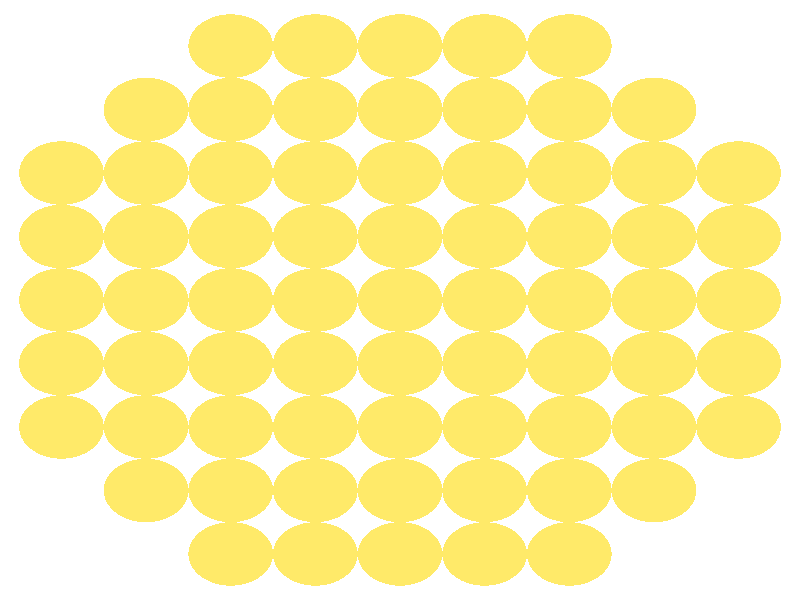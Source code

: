 #include "colors.inc"
#include "finish.inc"

global_settings {assumed_gamma 1 max_trace_level 6}
background {color White}
camera {orthographic
  right -19.28*x up 19.28*y
  direction 1.00*z
  location <0,0,50.00> look_at <0,0,0>}
light_source {<  2.00,   3.00,  40.00> color White
  area_light <0.70, 0, 0>, <0, 0.70, 0>, 3, 3
  adaptive 1 jitter}

#declare simple = finish {phong 0.7}
#declare pale = finish {ambient .5 diffuse .85 roughness .001 specular 0.200 }
#declare intermediate = finish {ambient 0.3 diffuse 0.6 specular 0.10 roughness 0.04 }
#declare vmd = finish {ambient .0 diffuse .65 phong 0.1 phong_size 40. specular 0.500 }
#declare jmol = finish {ambient .2 diffuse .6 specular 1 roughness .001 metallic}
#declare ase2 = finish {ambient 0.05 brilliance 3 diffuse 0.6 metallic specular 0.70 roughness 0.04 reflection 0.15}
#declare ase3 = finish {ambient .15 brilliance 2 diffuse .6 metallic specular 1. roughness .001 reflection .0}
#declare glass = finish {ambient .05 diffuse .3 specular 1. roughness .001}
#declare Rcell = 0.050;
#declare Rbond = 0.100;

#macro atom(LOC, R, COL, FIN)
  sphere{LOC, R texture{pigment{COL} finish{FIN}}}
#end
#macro constrain(LOC, R, COL, FIN)
union{torus{R, Rcell rotate 45*z texture{pigment{COL} finish{FIN}}}
      torus{R, Rcell rotate -45*z texture{pigment{COL} finish{FIN}}}
      translate LOC}
#end

atom(< -6.12,  -6.12, -12.24>, 1.02, rgb <1.00, 0.82, 0.14>, ase3) // #0 
atom(< -6.12,  -6.12,  -8.16>, 1.02, rgb <1.00, 0.82, 0.14>, ase3) // #1 
atom(< -6.12,  -6.12,  -4.08>, 1.02, rgb <1.00, 0.82, 0.14>, ase3) // #2 
atom(< -6.12,  -4.08, -14.28>, 1.02, rgb <1.00, 0.82, 0.14>, ase3) // #3 
atom(< -8.16,  -4.08, -12.24>, 1.02, rgb <1.00, 0.82, 0.14>, ase3) // #4 
atom(< -8.16,  -2.04, -10.20>, 1.02, rgb <1.00, 0.82, 0.14>, ase3) // #5 
atom(< -6.12,  -4.08, -10.20>, 1.02, rgb <1.00, 0.82, 0.14>, ase3) // #6 
atom(< -6.12,  -2.04, -12.24>, 1.02, rgb <1.00, 0.82, 0.14>, ase3) // #7 
atom(< -8.16,  -4.08,  -8.16>, 1.02, rgb <1.00, 0.82, 0.14>, ase3) // #8 
atom(< -8.16,  -2.04,  -6.12>, 1.02, rgb <1.00, 0.82, 0.14>, ase3) // #9 
atom(< -6.12,  -4.08,  -6.12>, 1.02, rgb <1.00, 0.82, 0.14>, ase3) // #10 
atom(< -6.12,  -2.04,  -8.16>, 1.02, rgb <1.00, 0.82, 0.14>, ase3) // #11 
atom(< -8.16,  -4.08,  -4.08>, 1.02, rgb <1.00, 0.82, 0.14>, ase3) // #12 
atom(< -6.12,  -4.08,  -2.04>, 1.02, rgb <1.00, 0.82, 0.14>, ase3) // #13 
atom(< -6.12,  -2.04,  -4.08>, 1.02, rgb <1.00, 0.82, 0.14>, ase3) // #14 
atom(< -6.12,   0.00, -14.28>, 1.02, rgb <1.00, 0.82, 0.14>, ase3) // #15 
atom(< -8.16,   0.00, -12.24>, 1.02, rgb <1.00, 0.82, 0.14>, ase3) // #16 
atom(< -8.16,   2.04, -10.20>, 1.02, rgb <1.00, 0.82, 0.14>, ase3) // #17 
atom(< -6.12,   0.00, -10.20>, 1.02, rgb <1.00, 0.82, 0.14>, ase3) // #18 
atom(< -6.12,   2.04, -12.24>, 1.02, rgb <1.00, 0.82, 0.14>, ase3) // #19 
atom(< -8.16,   0.00,  -8.16>, 1.02, rgb <1.00, 0.82, 0.14>, ase3) // #20 
atom(< -8.16,   2.04,  -6.12>, 1.02, rgb <1.00, 0.82, 0.14>, ase3) // #21 
atom(< -6.12,   0.00,  -6.12>, 1.02, rgb <1.00, 0.82, 0.14>, ase3) // #22 
atom(< -6.12,   2.04,  -8.16>, 1.02, rgb <1.00, 0.82, 0.14>, ase3) // #23 
atom(< -8.16,   0.00,  -4.08>, 1.02, rgb <1.00, 0.82, 0.14>, ase3) // #24 
atom(< -6.12,   0.00,  -2.04>, 1.02, rgb <1.00, 0.82, 0.14>, ase3) // #25 
atom(< -6.12,   2.04,  -4.08>, 1.02, rgb <1.00, 0.82, 0.14>, ase3) // #26 
atom(< -6.12,   4.08, -14.28>, 1.02, rgb <1.00, 0.82, 0.14>, ase3) // #27 
atom(< -8.16,   4.08, -12.24>, 1.02, rgb <1.00, 0.82, 0.14>, ase3) // #28 
atom(< -6.12,   4.08, -10.20>, 1.02, rgb <1.00, 0.82, 0.14>, ase3) // #29 
atom(< -6.12,   6.12, -12.24>, 1.02, rgb <1.00, 0.82, 0.14>, ase3) // #30 
atom(< -8.16,   4.08,  -8.16>, 1.02, rgb <1.00, 0.82, 0.14>, ase3) // #31 
atom(< -6.12,   4.08,  -6.12>, 1.02, rgb <1.00, 0.82, 0.14>, ase3) // #32 
atom(< -6.12,   6.12,  -8.16>, 1.02, rgb <1.00, 0.82, 0.14>, ase3) // #33 
atom(< -8.16,   4.08,  -4.08>, 1.02, rgb <1.00, 0.82, 0.14>, ase3) // #34 
atom(< -6.12,   4.08,  -2.04>, 1.02, rgb <1.00, 0.82, 0.14>, ase3) // #35 
atom(< -6.12,   6.12,  -4.08>, 1.02, rgb <1.00, 0.82, 0.14>, ase3) // #36 
atom(< -4.08,  -6.12, -14.28>, 1.02, rgb <1.00, 0.82, 0.14>, ase3) // #37 
atom(< -4.08,  -8.16, -12.24>, 1.02, rgb <1.00, 0.82, 0.14>, ase3) // #38 
atom(< -4.08,  -6.12, -10.20>, 1.02, rgb <1.00, 0.82, 0.14>, ase3) // #39 
atom(< -2.04,  -8.16, -10.20>, 1.02, rgb <1.00, 0.82, 0.14>, ase3) // #40 
atom(< -2.04,  -6.12, -12.24>, 1.02, rgb <1.00, 0.82, 0.14>, ase3) // #41 
atom(< -4.08,  -8.16,  -8.16>, 1.02, rgb <1.00, 0.82, 0.14>, ase3) // #42 
atom(< -4.08,  -6.12,  -6.12>, 1.02, rgb <1.00, 0.82, 0.14>, ase3) // #43 
atom(< -2.04,  -8.16,  -6.12>, 1.02, rgb <1.00, 0.82, 0.14>, ase3) // #44 
atom(< -2.04,  -6.12,  -8.16>, 1.02, rgb <1.00, 0.82, 0.14>, ase3) // #45 
atom(< -4.08,  -8.16,  -4.08>, 1.02, rgb <1.00, 0.82, 0.14>, ase3) // #46 
atom(< -4.08,  -6.12,  -2.04>, 1.02, rgb <1.00, 0.82, 0.14>, ase3) // #47 
atom(< -2.04,  -6.12,  -4.08>, 1.02, rgb <1.00, 0.82, 0.14>, ase3) // #48 
atom(< -4.08,  -4.08, -16.32>, 1.02, rgb <1.00, 0.82, 0.14>, ase3) // #49 
atom(< -4.08,  -2.04, -14.28>, 1.02, rgb <1.00, 0.82, 0.14>, ase3) // #50 
atom(< -2.04,  -4.08, -14.28>, 1.02, rgb <1.00, 0.82, 0.14>, ase3) // #51 
atom(< -2.04,  -2.04, -16.32>, 1.02, rgb <1.00, 0.82, 0.14>, ase3) // #52 
atom(< -4.08,  -4.08, -12.24>, 1.02, rgb <1.00, 0.82, 0.14>, ase3) // #53 
atom(< -4.08,  -2.04, -10.20>, 1.02, rgb <1.00, 0.82, 0.14>, ase3) // #54 
atom(< -2.04,  -4.08, -10.20>, 1.02, rgb <1.00, 0.82, 0.14>, ase3) // #55 
atom(< -2.04,  -2.04, -12.24>, 1.02, rgb <1.00, 0.82, 0.14>, ase3) // #56 
atom(< -4.08,  -4.08,  -8.16>, 1.02, rgb <1.00, 0.82, 0.14>, ase3) // #57 
atom(< -4.08,  -2.04,  -6.12>, 1.02, rgb <1.00, 0.82, 0.14>, ase3) // #58 
atom(< -2.04,  -4.08,  -6.12>, 1.02, rgb <1.00, 0.82, 0.14>, ase3) // #59 
atom(< -2.04,  -2.04,  -8.16>, 1.02, rgb <1.00, 0.82, 0.14>, ase3) // #60 
atom(< -4.08,  -4.08,  -4.08>, 1.02, rgb <1.00, 0.82, 0.14>, ase3) // #61 
atom(< -4.08,  -2.04,  -2.04>, 1.02, rgb <1.00, 0.82, 0.14>, ase3) // #62 
atom(< -2.04,  -4.08,  -2.04>, 1.02, rgb <1.00, 0.82, 0.14>, ase3) // #63 
atom(< -2.04,  -2.04,  -4.08>, 1.02, rgb <1.00, 0.82, 0.14>, ase3) // #64 
atom(< -4.08,  -4.08,   0.00>, 1.02, rgb <1.00, 0.82, 0.14>, ase3) // #65 
atom(< -2.04,  -2.04,   0.00>, 1.02, rgb <1.00, 0.82, 0.14>, ase3) // #66 
atom(< -4.08,   0.00, -16.32>, 1.02, rgb <1.00, 0.82, 0.14>, ase3) // #67 
atom(< -4.08,   2.04, -14.28>, 1.02, rgb <1.00, 0.82, 0.14>, ase3) // #68 
atom(< -2.04,   0.00, -14.28>, 1.02, rgb <1.00, 0.82, 0.14>, ase3) // #69 
atom(< -2.04,   2.04, -16.32>, 1.02, rgb <1.00, 0.82, 0.14>, ase3) // #70 
atom(< -4.08,   0.00, -12.24>, 1.02, rgb <1.00, 0.82, 0.14>, ase3) // #71 
atom(< -4.08,   2.04, -10.20>, 1.02, rgb <1.00, 0.82, 0.14>, ase3) // #72 
atom(< -2.04,   0.00, -10.20>, 1.02, rgb <1.00, 0.82, 0.14>, ase3) // #73 
atom(< -2.04,   2.04, -12.24>, 1.02, rgb <1.00, 0.82, 0.14>, ase3) // #74 
atom(< -4.08,   0.00,  -8.16>, 1.02, rgb <1.00, 0.82, 0.14>, ase3) // #75 
atom(< -4.08,   2.04,  -6.12>, 1.02, rgb <1.00, 0.82, 0.14>, ase3) // #76 
atom(< -2.04,   0.00,  -6.12>, 1.02, rgb <1.00, 0.82, 0.14>, ase3) // #77 
atom(< -2.04,   2.04,  -8.16>, 1.02, rgb <1.00, 0.82, 0.14>, ase3) // #78 
atom(< -4.08,   0.00,  -4.08>, 1.02, rgb <1.00, 0.82, 0.14>, ase3) // #79 
atom(< -4.08,   2.04,  -2.04>, 1.02, rgb <1.00, 0.82, 0.14>, ase3) // #80 
atom(< -2.04,   0.00,  -2.04>, 1.02, rgb <1.00, 0.82, 0.14>, ase3) // #81 
atom(< -2.04,   2.04,  -4.08>, 1.02, rgb <1.00, 0.82, 0.14>, ase3) // #82 
atom(< -4.08,   0.00,   0.00>, 1.02, rgb <1.00, 0.82, 0.14>, ase3) // #83 
atom(< -2.04,   2.04,   0.00>, 1.02, rgb <1.00, 0.82, 0.14>, ase3) // #84 
atom(< -4.08,   4.08, -16.32>, 1.02, rgb <1.00, 0.82, 0.14>, ase3) // #85 
atom(< -4.08,   6.12, -14.28>, 1.02, rgb <1.00, 0.82, 0.14>, ase3) // #86 
atom(< -2.04,   4.08, -14.28>, 1.02, rgb <1.00, 0.82, 0.14>, ase3) // #87 
atom(< -4.08,   4.08, -12.24>, 1.02, rgb <1.00, 0.82, 0.14>, ase3) // #88 
atom(< -4.08,   6.12, -10.20>, 1.02, rgb <1.00, 0.82, 0.14>, ase3) // #89 
atom(< -2.04,   4.08, -10.20>, 1.02, rgb <1.00, 0.82, 0.14>, ase3) // #90 
atom(< -2.04,   6.12, -12.24>, 1.02, rgb <1.00, 0.82, 0.14>, ase3) // #91 
atom(< -4.08,   4.08,  -8.16>, 1.02, rgb <1.00, 0.82, 0.14>, ase3) // #92 
atom(< -4.08,   6.12,  -6.12>, 1.02, rgb <1.00, 0.82, 0.14>, ase3) // #93 
atom(< -2.04,   4.08,  -6.12>, 1.02, rgb <1.00, 0.82, 0.14>, ase3) // #94 
atom(< -2.04,   6.12,  -8.16>, 1.02, rgb <1.00, 0.82, 0.14>, ase3) // #95 
atom(< -4.08,   4.08,  -4.08>, 1.02, rgb <1.00, 0.82, 0.14>, ase3) // #96 
atom(< -4.08,   6.12,  -2.04>, 1.02, rgb <1.00, 0.82, 0.14>, ase3) // #97 
atom(< -2.04,   4.08,  -2.04>, 1.02, rgb <1.00, 0.82, 0.14>, ase3) // #98 
atom(< -2.04,   6.12,  -4.08>, 1.02, rgb <1.00, 0.82, 0.14>, ase3) // #99 
atom(< -4.08,   4.08,   0.00>, 1.02, rgb <1.00, 0.82, 0.14>, ase3) // #100 
atom(< -4.08,   8.16, -12.24>, 1.02, rgb <1.00, 0.82, 0.14>, ase3) // #101 
atom(< -2.04,   8.16, -10.20>, 1.02, rgb <1.00, 0.82, 0.14>, ase3) // #102 
atom(< -4.08,   8.16,  -8.16>, 1.02, rgb <1.00, 0.82, 0.14>, ase3) // #103 
atom(< -2.04,   8.16,  -6.12>, 1.02, rgb <1.00, 0.82, 0.14>, ase3) // #104 
atom(< -4.08,   8.16,  -4.08>, 1.02, rgb <1.00, 0.82, 0.14>, ase3) // #105 
atom(<  0.00,  -6.12, -14.28>, 1.02, rgb <1.00, 0.82, 0.14>, ase3) // #106 
atom(<  0.00,  -8.16, -12.24>, 1.02, rgb <1.00, 0.82, 0.14>, ase3) // #107 
atom(<  0.00,  -6.12, -10.20>, 1.02, rgb <1.00, 0.82, 0.14>, ase3) // #108 
atom(<  2.04,  -8.16, -10.20>, 1.02, rgb <1.00, 0.82, 0.14>, ase3) // #109 
atom(<  2.04,  -6.12, -12.24>, 1.02, rgb <1.00, 0.82, 0.14>, ase3) // #110 
atom(<  0.00,  -8.16,  -8.16>, 1.02, rgb <1.00, 0.82, 0.14>, ase3) // #111 
atom(<  0.00,  -6.12,  -6.12>, 1.02, rgb <1.00, 0.82, 0.14>, ase3) // #112 
atom(<  2.04,  -8.16,  -6.12>, 1.02, rgb <1.00, 0.82, 0.14>, ase3) // #113 
atom(<  2.04,  -6.12,  -8.16>, 1.02, rgb <1.00, 0.82, 0.14>, ase3) // #114 
atom(<  0.00,  -8.16,  -4.08>, 1.02, rgb <1.00, 0.82, 0.14>, ase3) // #115 
atom(<  0.00,  -6.12,  -2.04>, 1.02, rgb <1.00, 0.82, 0.14>, ase3) // #116 
atom(<  2.04,  -6.12,  -4.08>, 1.02, rgb <1.00, 0.82, 0.14>, ase3) // #117 
atom(<  0.00,  -4.08, -16.32>, 1.02, rgb <1.00, 0.82, 0.14>, ase3) // #118 
atom(<  0.00,  -2.04, -14.28>, 1.02, rgb <1.00, 0.82, 0.14>, ase3) // #119 
atom(<  2.04,  -4.08, -14.28>, 1.02, rgb <1.00, 0.82, 0.14>, ase3) // #120 
atom(<  2.04,  -2.04, -16.32>, 1.02, rgb <1.00, 0.82, 0.14>, ase3) // #121 
atom(<  0.00,  -4.08, -12.24>, 1.02, rgb <1.00, 0.82, 0.14>, ase3) // #122 
atom(<  0.00,  -2.04, -10.20>, 1.02, rgb <1.00, 0.82, 0.14>, ase3) // #123 
atom(<  2.04,  -4.08, -10.20>, 1.02, rgb <1.00, 0.82, 0.14>, ase3) // #124 
atom(<  2.04,  -2.04, -12.24>, 1.02, rgb <1.00, 0.82, 0.14>, ase3) // #125 
atom(<  0.00,  -4.08,  -8.16>, 1.02, rgb <1.00, 0.82, 0.14>, ase3) // #126 
atom(<  0.00,  -2.04,  -6.12>, 1.02, rgb <1.00, 0.82, 0.14>, ase3) // #127 
atom(<  2.04,  -4.08,  -6.12>, 1.02, rgb <1.00, 0.82, 0.14>, ase3) // #128 
atom(<  2.04,  -2.04,  -8.16>, 1.02, rgb <1.00, 0.82, 0.14>, ase3) // #129 
atom(<  0.00,  -4.08,  -4.08>, 1.02, rgb <1.00, 0.82, 0.14>, ase3) // #130 
atom(<  0.00,  -2.04,  -2.04>, 1.02, rgb <1.00, 0.82, 0.14>, ase3) // #131 
atom(<  2.04,  -4.08,  -2.04>, 1.02, rgb <1.00, 0.82, 0.14>, ase3) // #132 
atom(<  2.04,  -2.04,  -4.08>, 1.02, rgb <1.00, 0.82, 0.14>, ase3) // #133 
atom(<  0.00,  -4.08,   0.00>, 1.02, rgb <1.00, 0.82, 0.14>, ase3) // #134 
atom(<  2.04,  -2.04,   0.00>, 1.02, rgb <1.00, 0.82, 0.14>, ase3) // #135 
atom(<  0.00,   0.00, -16.32>, 1.02, rgb <1.00, 0.82, 0.14>, ase3) // #136 
atom(<  0.00,   2.04, -14.28>, 1.02, rgb <1.00, 0.82, 0.14>, ase3) // #137 
atom(<  2.04,   0.00, -14.28>, 1.02, rgb <1.00, 0.82, 0.14>, ase3) // #138 
atom(<  2.04,   2.04, -16.32>, 1.02, rgb <1.00, 0.82, 0.14>, ase3) // #139 
atom(<  0.00,   0.00, -12.24>, 1.02, rgb <1.00, 0.82, 0.14>, ase3) // #140 
atom(<  0.00,   2.04, -10.20>, 1.02, rgb <1.00, 0.82, 0.14>, ase3) // #141 
atom(<  2.04,   0.00, -10.20>, 1.02, rgb <1.00, 0.82, 0.14>, ase3) // #142 
atom(<  2.04,   2.04, -12.24>, 1.02, rgb <1.00, 0.82, 0.14>, ase3) // #143 
atom(<  0.00,   0.00,  -8.16>, 1.02, rgb <1.00, 0.82, 0.14>, ase3) // #144 
atom(<  0.00,   2.04,  -6.12>, 1.02, rgb <1.00, 0.82, 0.14>, ase3) // #145 
atom(<  2.04,   0.00,  -6.12>, 1.02, rgb <1.00, 0.82, 0.14>, ase3) // #146 
atom(<  2.04,   2.04,  -8.16>, 1.02, rgb <1.00, 0.82, 0.14>, ase3) // #147 
atom(<  0.00,   0.00,  -4.08>, 1.02, rgb <1.00, 0.82, 0.14>, ase3) // #148 
atom(<  0.00,   2.04,  -2.04>, 1.02, rgb <1.00, 0.82, 0.14>, ase3) // #149 
atom(<  2.04,   0.00,  -2.04>, 1.02, rgb <1.00, 0.82, 0.14>, ase3) // #150 
atom(<  2.04,   2.04,  -4.08>, 1.02, rgb <1.00, 0.82, 0.14>, ase3) // #151 
atom(<  0.00,   0.00,   0.00>, 1.02, rgb <1.00, 0.82, 0.14>, ase3) // #152 
atom(<  2.04,   2.04,   0.00>, 1.02, rgb <1.00, 0.82, 0.14>, ase3) // #153 
atom(<  0.00,   4.08, -16.32>, 1.02, rgb <1.00, 0.82, 0.14>, ase3) // #154 
atom(<  0.00,   6.12, -14.28>, 1.02, rgb <1.00, 0.82, 0.14>, ase3) // #155 
atom(<  2.04,   4.08, -14.28>, 1.02, rgb <1.00, 0.82, 0.14>, ase3) // #156 
atom(<  0.00,   4.08, -12.24>, 1.02, rgb <1.00, 0.82, 0.14>, ase3) // #157 
atom(<  0.00,   6.12, -10.20>, 1.02, rgb <1.00, 0.82, 0.14>, ase3) // #158 
atom(<  2.04,   4.08, -10.20>, 1.02, rgb <1.00, 0.82, 0.14>, ase3) // #159 
atom(<  2.04,   6.12, -12.24>, 1.02, rgb <1.00, 0.82, 0.14>, ase3) // #160 
atom(<  0.00,   4.08,  -8.16>, 1.02, rgb <1.00, 0.82, 0.14>, ase3) // #161 
atom(<  0.00,   6.12,  -6.12>, 1.02, rgb <1.00, 0.82, 0.14>, ase3) // #162 
atom(<  2.04,   4.08,  -6.12>, 1.02, rgb <1.00, 0.82, 0.14>, ase3) // #163 
atom(<  2.04,   6.12,  -8.16>, 1.02, rgb <1.00, 0.82, 0.14>, ase3) // #164 
atom(<  0.00,   4.08,  -4.08>, 1.02, rgb <1.00, 0.82, 0.14>, ase3) // #165 
atom(<  0.00,   6.12,  -2.04>, 1.02, rgb <1.00, 0.82, 0.14>, ase3) // #166 
atom(<  2.04,   4.08,  -2.04>, 1.02, rgb <1.00, 0.82, 0.14>, ase3) // #167 
atom(<  2.04,   6.12,  -4.08>, 1.02, rgb <1.00, 0.82, 0.14>, ase3) // #168 
atom(<  0.00,   4.08,   0.00>, 1.02, rgb <1.00, 0.82, 0.14>, ase3) // #169 
atom(<  0.00,   8.16, -12.24>, 1.02, rgb <1.00, 0.82, 0.14>, ase3) // #170 
atom(<  2.04,   8.16, -10.20>, 1.02, rgb <1.00, 0.82, 0.14>, ase3) // #171 
atom(<  0.00,   8.16,  -8.16>, 1.02, rgb <1.00, 0.82, 0.14>, ase3) // #172 
atom(<  2.04,   8.16,  -6.12>, 1.02, rgb <1.00, 0.82, 0.14>, ase3) // #173 
atom(<  0.00,   8.16,  -4.08>, 1.02, rgb <1.00, 0.82, 0.14>, ase3) // #174 
atom(<  4.08,  -6.12, -14.28>, 1.02, rgb <1.00, 0.82, 0.14>, ase3) // #175 
atom(<  4.08,  -8.16, -12.24>, 1.02, rgb <1.00, 0.82, 0.14>, ase3) // #176 
atom(<  4.08,  -6.12, -10.20>, 1.02, rgb <1.00, 0.82, 0.14>, ase3) // #177 
atom(<  6.12,  -6.12, -12.24>, 1.02, rgb <1.00, 0.82, 0.14>, ase3) // #178 
atom(<  4.08,  -8.16,  -8.16>, 1.02, rgb <1.00, 0.82, 0.14>, ase3) // #179 
atom(<  4.08,  -6.12,  -6.12>, 1.02, rgb <1.00, 0.82, 0.14>, ase3) // #180 
atom(<  6.12,  -6.12,  -8.16>, 1.02, rgb <1.00, 0.82, 0.14>, ase3) // #181 
atom(<  4.08,  -8.16,  -4.08>, 1.02, rgb <1.00, 0.82, 0.14>, ase3) // #182 
atom(<  4.08,  -6.12,  -2.04>, 1.02, rgb <1.00, 0.82, 0.14>, ase3) // #183 
atom(<  6.12,  -6.12,  -4.08>, 1.02, rgb <1.00, 0.82, 0.14>, ase3) // #184 
atom(<  4.08,  -4.08, -16.32>, 1.02, rgb <1.00, 0.82, 0.14>, ase3) // #185 
atom(<  4.08,  -2.04, -14.28>, 1.02, rgb <1.00, 0.82, 0.14>, ase3) // #186 
atom(<  6.12,  -4.08, -14.28>, 1.02, rgb <1.00, 0.82, 0.14>, ase3) // #187 
atom(<  4.08,  -4.08, -12.24>, 1.02, rgb <1.00, 0.82, 0.14>, ase3) // #188 
atom(<  4.08,  -2.04, -10.20>, 1.02, rgb <1.00, 0.82, 0.14>, ase3) // #189 
atom(<  6.12,  -4.08, -10.20>, 1.02, rgb <1.00, 0.82, 0.14>, ase3) // #190 
atom(<  6.12,  -2.04, -12.24>, 1.02, rgb <1.00, 0.82, 0.14>, ase3) // #191 
atom(<  4.08,  -4.08,  -8.16>, 1.02, rgb <1.00, 0.82, 0.14>, ase3) // #192 
atom(<  4.08,  -2.04,  -6.12>, 1.02, rgb <1.00, 0.82, 0.14>, ase3) // #193 
atom(<  6.12,  -4.08,  -6.12>, 1.02, rgb <1.00, 0.82, 0.14>, ase3) // #194 
atom(<  6.12,  -2.04,  -8.16>, 1.02, rgb <1.00, 0.82, 0.14>, ase3) // #195 
atom(<  4.08,  -4.08,  -4.08>, 1.02, rgb <1.00, 0.82, 0.14>, ase3) // #196 
atom(<  4.08,  -2.04,  -2.04>, 1.02, rgb <1.00, 0.82, 0.14>, ase3) // #197 
atom(<  6.12,  -4.08,  -2.04>, 1.02, rgb <1.00, 0.82, 0.14>, ase3) // #198 
atom(<  6.12,  -2.04,  -4.08>, 1.02, rgb <1.00, 0.82, 0.14>, ase3) // #199 
atom(<  4.08,  -4.08,   0.00>, 1.02, rgb <1.00, 0.82, 0.14>, ase3) // #200 
atom(<  4.08,   0.00, -16.32>, 1.02, rgb <1.00, 0.82, 0.14>, ase3) // #201 
atom(<  4.08,   2.04, -14.28>, 1.02, rgb <1.00, 0.82, 0.14>, ase3) // #202 
atom(<  6.12,   0.00, -14.28>, 1.02, rgb <1.00, 0.82, 0.14>, ase3) // #203 
atom(<  4.08,   0.00, -12.24>, 1.02, rgb <1.00, 0.82, 0.14>, ase3) // #204 
atom(<  4.08,   2.04, -10.20>, 1.02, rgb <1.00, 0.82, 0.14>, ase3) // #205 
atom(<  6.12,   0.00, -10.20>, 1.02, rgb <1.00, 0.82, 0.14>, ase3) // #206 
atom(<  6.12,   2.04, -12.24>, 1.02, rgb <1.00, 0.82, 0.14>, ase3) // #207 
atom(<  4.08,   0.00,  -8.16>, 1.02, rgb <1.00, 0.82, 0.14>, ase3) // #208 
atom(<  4.08,   2.04,  -6.12>, 1.02, rgb <1.00, 0.82, 0.14>, ase3) // #209 
atom(<  6.12,   0.00,  -6.12>, 1.02, rgb <1.00, 0.82, 0.14>, ase3) // #210 
atom(<  6.12,   2.04,  -8.16>, 1.02, rgb <1.00, 0.82, 0.14>, ase3) // #211 
atom(<  4.08,   0.00,  -4.08>, 1.02, rgb <1.00, 0.82, 0.14>, ase3) // #212 
atom(<  4.08,   2.04,  -2.04>, 1.02, rgb <1.00, 0.82, 0.14>, ase3) // #213 
atom(<  6.12,   0.00,  -2.04>, 1.02, rgb <1.00, 0.82, 0.14>, ase3) // #214 
atom(<  6.12,   2.04,  -4.08>, 1.02, rgb <1.00, 0.82, 0.14>, ase3) // #215 
atom(<  4.08,   0.00,   0.00>, 1.02, rgb <1.00, 0.82, 0.14>, ase3) // #216 
atom(<  4.08,   4.08, -16.32>, 1.02, rgb <1.00, 0.82, 0.14>, ase3) // #217 
atom(<  4.08,   6.12, -14.28>, 1.02, rgb <1.00, 0.82, 0.14>, ase3) // #218 
atom(<  6.12,   4.08, -14.28>, 1.02, rgb <1.00, 0.82, 0.14>, ase3) // #219 
atom(<  4.08,   4.08, -12.24>, 1.02, rgb <1.00, 0.82, 0.14>, ase3) // #220 
atom(<  4.08,   6.12, -10.20>, 1.02, rgb <1.00, 0.82, 0.14>, ase3) // #221 
atom(<  6.12,   4.08, -10.20>, 1.02, rgb <1.00, 0.82, 0.14>, ase3) // #222 
atom(<  6.12,   6.12, -12.24>, 1.02, rgb <1.00, 0.82, 0.14>, ase3) // #223 
atom(<  4.08,   4.08,  -8.16>, 1.02, rgb <1.00, 0.82, 0.14>, ase3) // #224 
atom(<  4.08,   6.12,  -6.12>, 1.02, rgb <1.00, 0.82, 0.14>, ase3) // #225 
atom(<  6.12,   4.08,  -6.12>, 1.02, rgb <1.00, 0.82, 0.14>, ase3) // #226 
atom(<  6.12,   6.12,  -8.16>, 1.02, rgb <1.00, 0.82, 0.14>, ase3) // #227 
atom(<  4.08,   4.08,  -4.08>, 1.02, rgb <1.00, 0.82, 0.14>, ase3) // #228 
atom(<  4.08,   6.12,  -2.04>, 1.02, rgb <1.00, 0.82, 0.14>, ase3) // #229 
atom(<  6.12,   4.08,  -2.04>, 1.02, rgb <1.00, 0.82, 0.14>, ase3) // #230 
atom(<  6.12,   6.12,  -4.08>, 1.02, rgb <1.00, 0.82, 0.14>, ase3) // #231 
atom(<  4.08,   4.08,   0.00>, 1.02, rgb <1.00, 0.82, 0.14>, ase3) // #232 
atom(<  4.08,   8.16, -12.24>, 1.02, rgb <1.00, 0.82, 0.14>, ase3) // #233 
atom(<  4.08,   8.16,  -8.16>, 1.02, rgb <1.00, 0.82, 0.14>, ase3) // #234 
atom(<  4.08,   8.16,  -4.08>, 1.02, rgb <1.00, 0.82, 0.14>, ase3) // #235 
atom(<  8.16,  -4.08, -12.24>, 1.02, rgb <1.00, 0.82, 0.14>, ase3) // #236 
atom(<  8.16,  -2.04, -10.20>, 1.02, rgb <1.00, 0.82, 0.14>, ase3) // #237 
atom(<  8.16,  -4.08,  -8.16>, 1.02, rgb <1.00, 0.82, 0.14>, ase3) // #238 
atom(<  8.16,  -2.04,  -6.12>, 1.02, rgb <1.00, 0.82, 0.14>, ase3) // #239 
atom(<  8.16,  -4.08,  -4.08>, 1.02, rgb <1.00, 0.82, 0.14>, ase3) // #240 
atom(<  8.16,   0.00, -12.24>, 1.02, rgb <1.00, 0.82, 0.14>, ase3) // #241 
atom(<  8.16,   2.04, -10.20>, 1.02, rgb <1.00, 0.82, 0.14>, ase3) // #242 
atom(<  8.16,   0.00,  -8.16>, 1.02, rgb <1.00, 0.82, 0.14>, ase3) // #243 
atom(<  8.16,   2.04,  -6.12>, 1.02, rgb <1.00, 0.82, 0.14>, ase3) // #244 
atom(<  8.16,   0.00,  -4.08>, 1.02, rgb <1.00, 0.82, 0.14>, ase3) // #245 
atom(<  8.16,   4.08, -12.24>, 1.02, rgb <1.00, 0.82, 0.14>, ase3) // #246 
atom(<  8.16,   4.08,  -8.16>, 1.02, rgb <1.00, 0.82, 0.14>, ase3) // #247 
atom(<  8.16,   4.08,  -4.08>, 1.02, rgb <1.00, 0.82, 0.14>, ase3) // #248 
